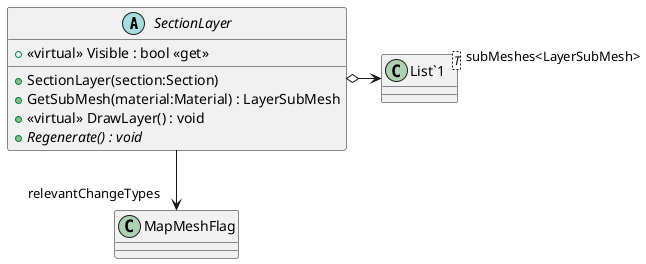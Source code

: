 @startuml
abstract class SectionLayer {
    + <<virtual>> Visible : bool <<get>>
    + SectionLayer(section:Section)
    + GetSubMesh(material:Material) : LayerSubMesh
    + <<virtual>> DrawLayer() : void
    + {abstract} Regenerate() : void
}
class "List`1"<T> {
}
SectionLayer --> "relevantChangeTypes" MapMeshFlag
SectionLayer o-> "subMeshes<LayerSubMesh>" "List`1"
@enduml
